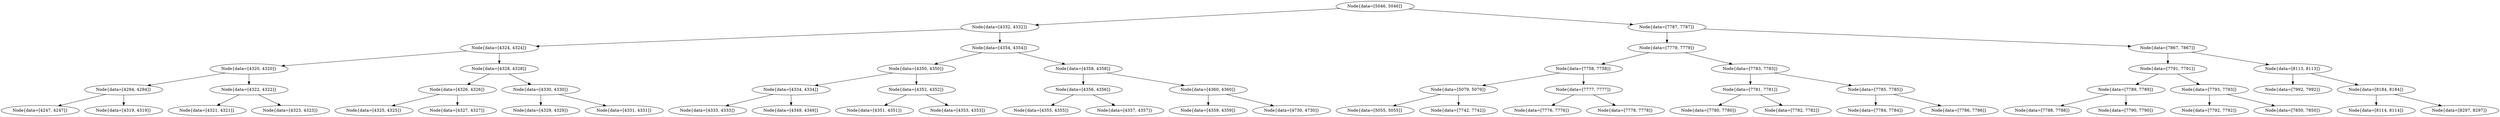 digraph G{
2124544308 [label="Node{data=[5046, 5046]}"]
2124544308 -> 287010735
287010735 [label="Node{data=[4332, 4332]}"]
287010735 -> 1478557967
1478557967 [label="Node{data=[4324, 4324]}"]
1478557967 -> 886534339
886534339 [label="Node{data=[4320, 4320]}"]
886534339 -> 1171146548
1171146548 [label="Node{data=[4294, 4294]}"]
1171146548 -> 266485301
266485301 [label="Node{data=[4247, 4247]}"]
1171146548 -> 1595633599
1595633599 [label="Node{data=[4319, 4319]}"]
886534339 -> 1355107831
1355107831 [label="Node{data=[4322, 4322]}"]
1355107831 -> 1728403260
1728403260 [label="Node{data=[4321, 4321]}"]
1355107831 -> 2030624383
2030624383 [label="Node{data=[4323, 4323]}"]
1478557967 -> 2104107126
2104107126 [label="Node{data=[4328, 4328]}"]
2104107126 -> 129659097
129659097 [label="Node{data=[4326, 4326]}"]
129659097 -> 1246460837
1246460837 [label="Node{data=[4325, 4325]}"]
129659097 -> 1972350901
1972350901 [label="Node{data=[4327, 4327]}"]
2104107126 -> 1506433250
1506433250 [label="Node{data=[4330, 4330]}"]
1506433250 -> 220387258
220387258 [label="Node{data=[4329, 4329]}"]
1506433250 -> 480576488
480576488 [label="Node{data=[4331, 4331]}"]
287010735 -> 341829070
341829070 [label="Node{data=[4354, 4354]}"]
341829070 -> 525972207
525972207 [label="Node{data=[4350, 4350]}"]
525972207 -> 73218489
73218489 [label="Node{data=[4334, 4334]}"]
73218489 -> 810795161
810795161 [label="Node{data=[4333, 4333]}"]
73218489 -> 1531523784
1531523784 [label="Node{data=[4349, 4349]}"]
525972207 -> 164965764
164965764 [label="Node{data=[4352, 4352]}"]
164965764 -> 1688755702
1688755702 [label="Node{data=[4351, 4351]}"]
164965764 -> 1255214834
1255214834 [label="Node{data=[4353, 4353]}"]
341829070 -> 1486662162
1486662162 [label="Node{data=[4358, 4358]}"]
1486662162 -> 2013595016
2013595016 [label="Node{data=[4356, 4356]}"]
2013595016 -> 1583657107
1583657107 [label="Node{data=[4355, 4355]}"]
2013595016 -> 469799731
469799731 [label="Node{data=[4357, 4357]}"]
1486662162 -> 569468571
569468571 [label="Node{data=[4360, 4360]}"]
569468571 -> 1896353384
1896353384 [label="Node{data=[4359, 4359]}"]
569468571 -> 169072882
169072882 [label="Node{data=[4730, 4730]}"]
2124544308 -> 311577480
311577480 [label="Node{data=[7787, 7787]}"]
311577480 -> 956117759
956117759 [label="Node{data=[7779, 7779]}"]
956117759 -> 154603718
154603718 [label="Node{data=[7758, 7758]}"]
154603718 -> 494374234
494374234 [label="Node{data=[5079, 5079]}"]
494374234 -> 490298231
490298231 [label="Node{data=[5055, 5055]}"]
494374234 -> 1275263205
1275263205 [label="Node{data=[7742, 7742]}"]
154603718 -> 2097307779
2097307779 [label="Node{data=[7777, 7777]}"]
2097307779 -> 1547583268
1547583268 [label="Node{data=[7776, 7776]}"]
2097307779 -> 185279799
185279799 [label="Node{data=[7778, 7778]}"]
956117759 -> 1351954787
1351954787 [label="Node{data=[7783, 7783]}"]
1351954787 -> 1048397194
1048397194 [label="Node{data=[7781, 7781]}"]
1048397194 -> 328698494
328698494 [label="Node{data=[7780, 7780]}"]
1048397194 -> 1105668006
1105668006 [label="Node{data=[7782, 7782]}"]
1351954787 -> 939526352
939526352 [label="Node{data=[7785, 7785]}"]
939526352 -> 1812286287
1812286287 [label="Node{data=[7784, 7784]}"]
939526352 -> 1139734731
1139734731 [label="Node{data=[7786, 7786]}"]
311577480 -> 1003240711
1003240711 [label="Node{data=[7867, 7867]}"]
1003240711 -> 62055462
62055462 [label="Node{data=[7791, 7791]}"]
62055462 -> 1168873516
1168873516 [label="Node{data=[7789, 7789]}"]
1168873516 -> 1907820786
1907820786 [label="Node{data=[7788, 7788]}"]
1168873516 -> 726218694
726218694 [label="Node{data=[7790, 7790]}"]
62055462 -> 1070495069
1070495069 [label="Node{data=[7793, 7793]}"]
1070495069 -> 641589360
641589360 [label="Node{data=[7792, 7792]}"]
1070495069 -> 1870961885
1870961885 [label="Node{data=[7850, 7850]}"]
1003240711 -> 219247084
219247084 [label="Node{data=[8113, 8113]}"]
219247084 -> 1094293902
1094293902 [label="Node{data=[7992, 7992]}"]
219247084 -> 139386809
139386809 [label="Node{data=[8184, 8184]}"]
139386809 -> 1139267609
1139267609 [label="Node{data=[8114, 8114]}"]
139386809 -> 1165975448
1165975448 [label="Node{data=[8297, 8297]}"]
}